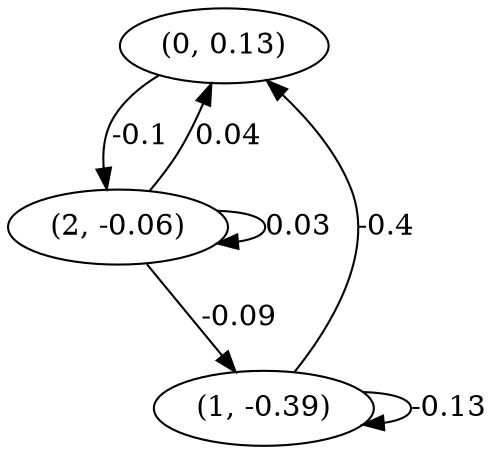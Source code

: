 digraph {
    0 [ label = "(0, 0.13)" ]
    1 [ label = "(1, -0.39)" ]
    2 [ label = "(2, -0.06)" ]
    1 -> 1 [ label = "-0.13" ]
    2 -> 2 [ label = "0.03" ]
    1 -> 0 [ label = "-0.4" ]
    2 -> 0 [ label = "0.04" ]
    2 -> 1 [ label = "-0.09" ]
    0 -> 2 [ label = "-0.1" ]
}

